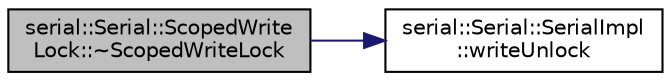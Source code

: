 digraph "serial::Serial::ScopedWriteLock::~ScopedWriteLock"
{
 // LATEX_PDF_SIZE
  edge [fontname="Helvetica",fontsize="10",labelfontname="Helvetica",labelfontsize="10"];
  node [fontname="Helvetica",fontsize="10",shape=record];
  rankdir="LR";
  Node1 [label="serial::Serial::ScopedWrite\lLock::~ScopedWriteLock",height=0.2,width=0.4,color="black", fillcolor="grey75", style="filled", fontcolor="black",tooltip=" "];
  Node1 -> Node2 [color="midnightblue",fontsize="10",style="solid",fontname="Helvetica"];
  Node2 [label="serial::Serial::SerialImpl\l::writeUnlock",height=0.2,width=0.4,color="black", fillcolor="white", style="filled",URL="$classserial_1_1serial_1_1_serial_1_1_serial_impl.html#adaec2b322f0b0793929da24f5bf09949",tooltip=" "];
}
